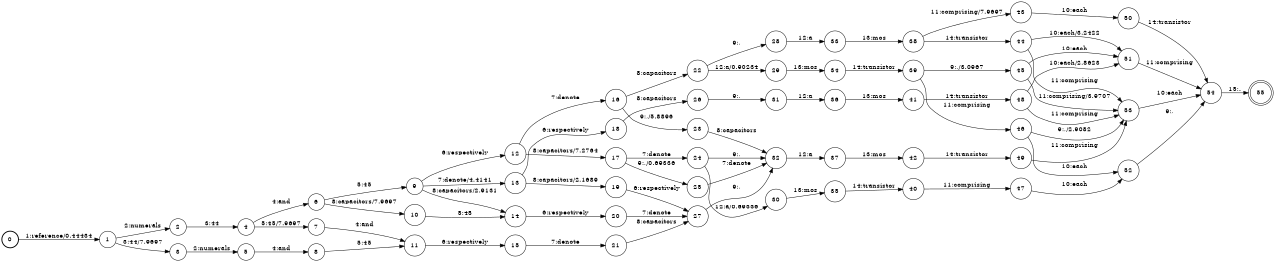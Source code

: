 digraph FST {
rankdir = LR;
size = "8.5,11";
label = "";
center = 1;
orientation = Portrait;
ranksep = "0.4";
nodesep = "0.25";
0 [label = "0", shape = circle, style = bold, fontsize = 14]
	0 -> 1 [label = "1:reference/0.44434", fontsize = 14];
1 [label = "1", shape = circle, style = solid, fontsize = 14]
	1 -> 2 [label = "2:numerals", fontsize = 14];
	1 -> 3 [label = "3:44/7.9697", fontsize = 14];
2 [label = "2", shape = circle, style = solid, fontsize = 14]
	2 -> 4 [label = "3:44", fontsize = 14];
3 [label = "3", shape = circle, style = solid, fontsize = 14]
	3 -> 5 [label = "2:numerals", fontsize = 14];
4 [label = "4", shape = circle, style = solid, fontsize = 14]
	4 -> 6 [label = "4:and", fontsize = 14];
	4 -> 7 [label = "5:45/7.9697", fontsize = 14];
5 [label = "5", shape = circle, style = solid, fontsize = 14]
	5 -> 8 [label = "4:and", fontsize = 14];
6 [label = "6", shape = circle, style = solid, fontsize = 14]
	6 -> 9 [label = "5:45", fontsize = 14];
	6 -> 10 [label = "8:capacitors/7.9697", fontsize = 14];
7 [label = "7", shape = circle, style = solid, fontsize = 14]
	7 -> 11 [label = "4:and", fontsize = 14];
8 [label = "8", shape = circle, style = solid, fontsize = 14]
	8 -> 11 [label = "5:45", fontsize = 14];
9 [label = "9", shape = circle, style = solid, fontsize = 14]
	9 -> 12 [label = "6:respectively", fontsize = 14];
	9 -> 13 [label = "7:denote/4.4141", fontsize = 14];
	9 -> 14 [label = "8:capacitors/2.9131", fontsize = 14];
10 [label = "10", shape = circle, style = solid, fontsize = 14]
	10 -> 14 [label = "5:45", fontsize = 14];
11 [label = "11", shape = circle, style = solid, fontsize = 14]
	11 -> 15 [label = "6:respectively", fontsize = 14];
12 [label = "12", shape = circle, style = solid, fontsize = 14]
	12 -> 16 [label = "7:denote", fontsize = 14];
	12 -> 17 [label = "8:capacitors/7.2764", fontsize = 14];
13 [label = "13", shape = circle, style = solid, fontsize = 14]
	13 -> 18 [label = "6:respectively", fontsize = 14];
	13 -> 19 [label = "8:capacitors/2.1689", fontsize = 14];
14 [label = "14", shape = circle, style = solid, fontsize = 14]
	14 -> 20 [label = "6:respectively", fontsize = 14];
15 [label = "15", shape = circle, style = solid, fontsize = 14]
	15 -> 21 [label = "7:denote", fontsize = 14];
16 [label = "16", shape = circle, style = solid, fontsize = 14]
	16 -> 22 [label = "8:capacitors", fontsize = 14];
	16 -> 23 [label = "9:,/5.8896", fontsize = 14];
17 [label = "17", shape = circle, style = solid, fontsize = 14]
	17 -> 24 [label = "7:denote", fontsize = 14];
	17 -> 25 [label = "9:,/0.69336", fontsize = 14];
18 [label = "18", shape = circle, style = solid, fontsize = 14]
	18 -> 26 [label = "8:capacitors", fontsize = 14];
19 [label = "19", shape = circle, style = solid, fontsize = 14]
	19 -> 27 [label = "6:respectively", fontsize = 14];
20 [label = "20", shape = circle, style = solid, fontsize = 14]
	20 -> 27 [label = "7:denote", fontsize = 14];
21 [label = "21", shape = circle, style = solid, fontsize = 14]
	21 -> 27 [label = "8:capacitors", fontsize = 14];
22 [label = "22", shape = circle, style = solid, fontsize = 14]
	22 -> 28 [label = "9:,", fontsize = 14];
	22 -> 29 [label = "12:a/0.90234", fontsize = 14];
23 [label = "23", shape = circle, style = solid, fontsize = 14]
	23 -> 32 [label = "8:capacitors", fontsize = 14];
24 [label = "24", shape = circle, style = solid, fontsize = 14]
	24 -> 32 [label = "9:,", fontsize = 14];
	24 -> 30 [label = "12:a/0.69336", fontsize = 14];
25 [label = "25", shape = circle, style = solid, fontsize = 14]
	25 -> 32 [label = "7:denote", fontsize = 14];
26 [label = "26", shape = circle, style = solid, fontsize = 14]
	26 -> 31 [label = "9:,", fontsize = 14];
27 [label = "27", shape = circle, style = solid, fontsize = 14]
	27 -> 32 [label = "9:,", fontsize = 14];
28 [label = "28", shape = circle, style = solid, fontsize = 14]
	28 -> 33 [label = "12:a", fontsize = 14];
29 [label = "29", shape = circle, style = solid, fontsize = 14]
	29 -> 34 [label = "13:mos", fontsize = 14];
30 [label = "30", shape = circle, style = solid, fontsize = 14]
	30 -> 35 [label = "13:mos", fontsize = 14];
31 [label = "31", shape = circle, style = solid, fontsize = 14]
	31 -> 36 [label = "12:a", fontsize = 14];
32 [label = "32", shape = circle, style = solid, fontsize = 14]
	32 -> 37 [label = "12:a", fontsize = 14];
33 [label = "33", shape = circle, style = solid, fontsize = 14]
	33 -> 38 [label = "13:mos", fontsize = 14];
34 [label = "34", shape = circle, style = solid, fontsize = 14]
	34 -> 39 [label = "14:transistor", fontsize = 14];
35 [label = "35", shape = circle, style = solid, fontsize = 14]
	35 -> 40 [label = "14:transistor", fontsize = 14];
36 [label = "36", shape = circle, style = solid, fontsize = 14]
	36 -> 41 [label = "13:mos", fontsize = 14];
37 [label = "37", shape = circle, style = solid, fontsize = 14]
	37 -> 42 [label = "13:mos", fontsize = 14];
38 [label = "38", shape = circle, style = solid, fontsize = 14]
	38 -> 43 [label = "11:comprising/7.9697", fontsize = 14];
	38 -> 44 [label = "14:transistor", fontsize = 14];
39 [label = "39", shape = circle, style = solid, fontsize = 14]
	39 -> 45 [label = "9:,/3.0967", fontsize = 14];
	39 -> 46 [label = "11:comprising", fontsize = 14];
40 [label = "40", shape = circle, style = solid, fontsize = 14]
	40 -> 47 [label = "11:comprising", fontsize = 14];
41 [label = "41", shape = circle, style = solid, fontsize = 14]
	41 -> 48 [label = "14:transistor", fontsize = 14];
42 [label = "42", shape = circle, style = solid, fontsize = 14]
	42 -> 49 [label = "14:transistor", fontsize = 14];
43 [label = "43", shape = circle, style = solid, fontsize = 14]
	43 -> 50 [label = "10:each", fontsize = 14];
44 [label = "44", shape = circle, style = solid, fontsize = 14]
	44 -> 51 [label = "10:each/3.2422", fontsize = 14];
	44 -> 53 [label = "11:comprising", fontsize = 14];
45 [label = "45", shape = circle, style = solid, fontsize = 14]
	45 -> 51 [label = "10:each", fontsize = 14];
	45 -> 53 [label = "11:comprising/3.9707", fontsize = 14];
46 [label = "46", shape = circle, style = solid, fontsize = 14]
	46 -> 53 [label = "9:,/2.9082", fontsize = 14];
	46 -> 52 [label = "10:each", fontsize = 14];
47 [label = "47", shape = circle, style = solid, fontsize = 14]
	47 -> 52 [label = "10:each", fontsize = 14];
48 [label = "48", shape = circle, style = solid, fontsize = 14]
	48 -> 51 [label = "10:each/2.8623", fontsize = 14];
	48 -> 53 [label = "11:comprising", fontsize = 14];
49 [label = "49", shape = circle, style = solid, fontsize = 14]
	49 -> 53 [label = "11:comprising", fontsize = 14];
50 [label = "50", shape = circle, style = solid, fontsize = 14]
	50 -> 54 [label = "14:transistor", fontsize = 14];
51 [label = "51", shape = circle, style = solid, fontsize = 14]
	51 -> 54 [label = "11:comprising", fontsize = 14];
52 [label = "52", shape = circle, style = solid, fontsize = 14]
	52 -> 54 [label = "9:,", fontsize = 14];
53 [label = "53", shape = circle, style = solid, fontsize = 14]
	53 -> 54 [label = "10:each", fontsize = 14];
54 [label = "54", shape = circle, style = solid, fontsize = 14]
	54 -> 55 [label = "15:.", fontsize = 14];
55 [label = "55", shape = doublecircle, style = solid, fontsize = 14]
}
